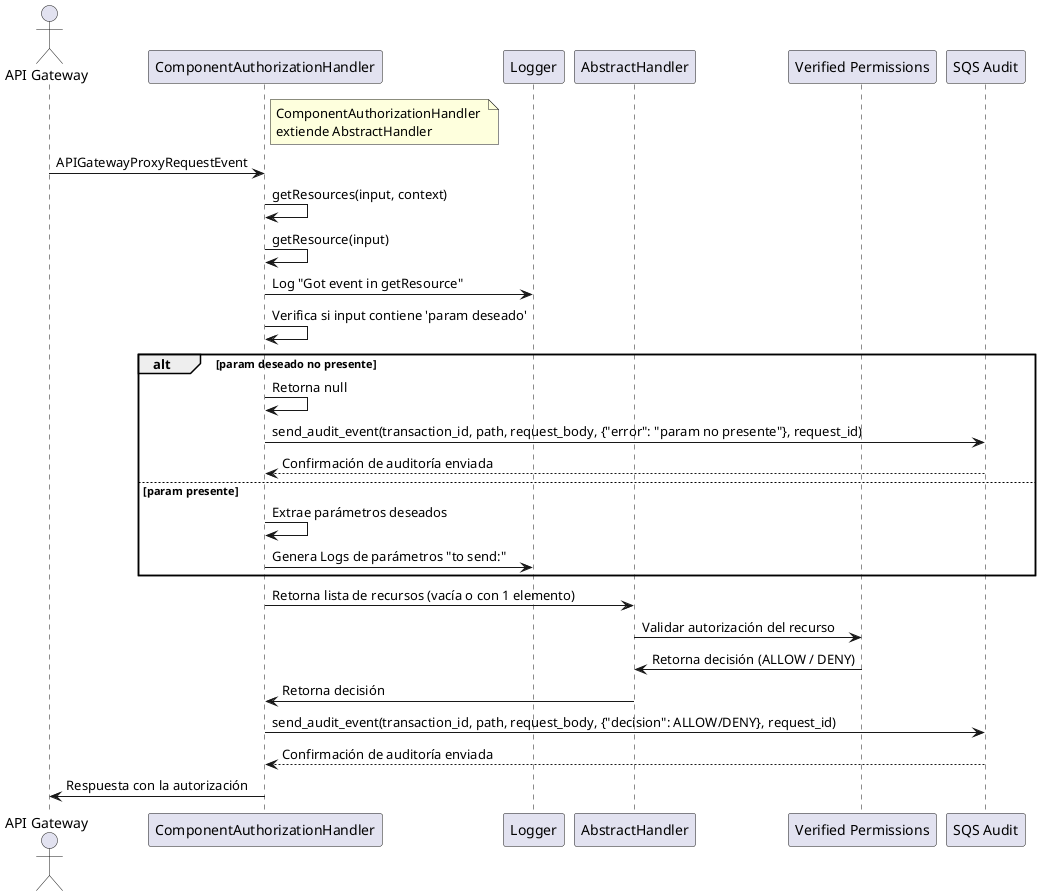 @startuml
actor API_Gateway as "API Gateway"
participant Lambda as "ComponentAuthorizationHandler"
participant Logger
participant AbstractHandler
participant VerifiedPermissions as "Verified Permissions"
participant SQSClient as "SQS Audit"

note right of Lambda
ComponentAuthorizationHandler 
extiende AbstractHandler
end note

API_Gateway -> Lambda : APIGatewayProxyRequestEvent
Lambda -> Lambda : getResources(input, context)
Lambda -> Lambda : getResource(input)

Lambda -> Logger : Log "Got event in getResource"
Lambda -> Lambda : Verifica si input contiene 'param deseado'
alt param deseado no presente
    Lambda -> Lambda : Retorna null
    Lambda -> SQSClient : send_audit_event(transaction_id, path, request_body, {"error": "param no presente"}, request_id)
    SQSClient --> Lambda : Confirmación de auditoría enviada
else param presente
    Lambda -> Lambda : Extrae parámetros deseados
    Lambda -> Logger : Genera Logs de parámetros "to send:"
end

Lambda -> AbstractHandler : Retorna lista de recursos (vacía o con 1 elemento)

AbstractHandler -> VerifiedPermissions : Validar autorización del recurso
VerifiedPermissions -> AbstractHandler : Retorna decisión (ALLOW / DENY)
AbstractHandler -> Lambda : Retorna decisión

Lambda -> SQSClient : send_audit_event(transaction_id, path, request_body, {"decision": ALLOW/DENY}, request_id)
SQSClient --> Lambda : Confirmación de auditoría enviada

Lambda -> API_Gateway : Respuesta con la autorización
@enduml